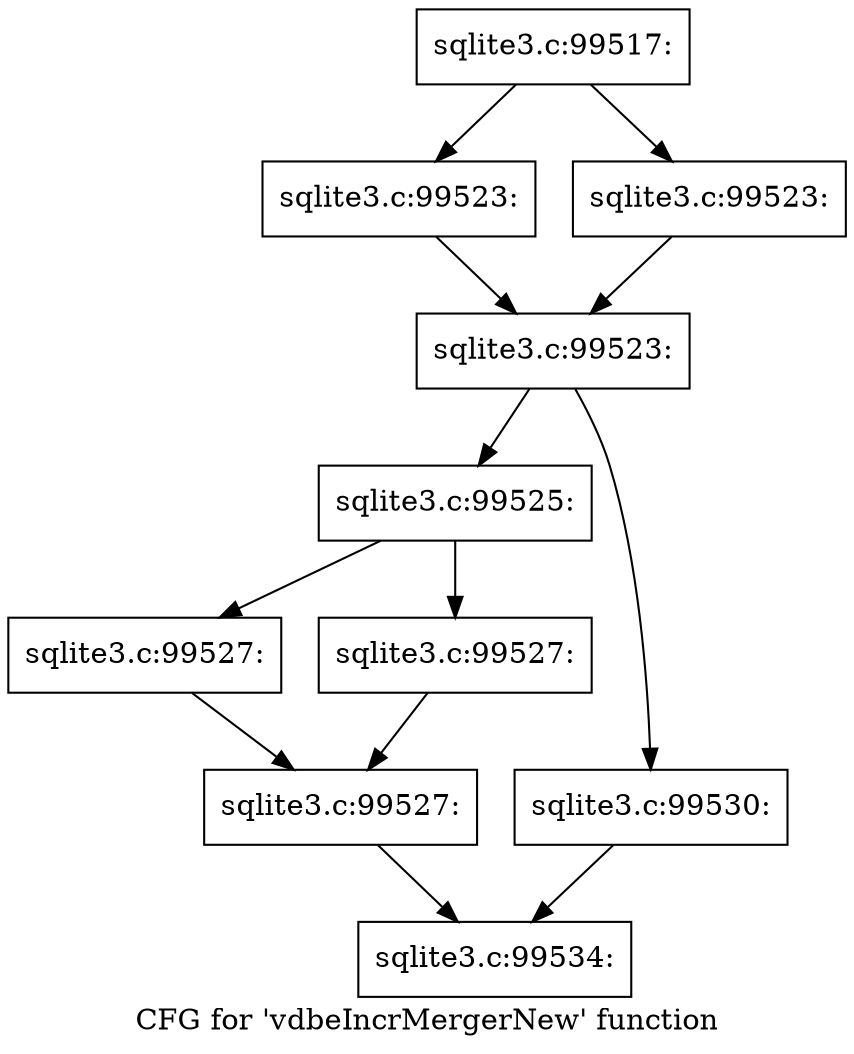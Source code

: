digraph "CFG for 'vdbeIncrMergerNew' function" {
	label="CFG for 'vdbeIncrMergerNew' function";

	Node0x55c0f77e8b40 [shape=record,label="{sqlite3.c:99517:}"];
	Node0x55c0f77e8b40 -> Node0x55c0f784a5b0;
	Node0x55c0f77e8b40 -> Node0x55c0f784a600;
	Node0x55c0f784a5b0 [shape=record,label="{sqlite3.c:99523:}"];
	Node0x55c0f784a5b0 -> Node0x55c0f784a650;
	Node0x55c0f784a600 [shape=record,label="{sqlite3.c:99523:}"];
	Node0x55c0f784a600 -> Node0x55c0f784a650;
	Node0x55c0f784a650 [shape=record,label="{sqlite3.c:99523:}"];
	Node0x55c0f784a650 -> Node0x55c0f784adc0;
	Node0x55c0f784a650 -> Node0x55c0f784ae60;
	Node0x55c0f784adc0 [shape=record,label="{sqlite3.c:99525:}"];
	Node0x55c0f784adc0 -> Node0x55c0f784b770;
	Node0x55c0f784adc0 -> Node0x55c0f784b7c0;
	Node0x55c0f784b770 [shape=record,label="{sqlite3.c:99527:}"];
	Node0x55c0f784b770 -> Node0x55c0f784b810;
	Node0x55c0f784b7c0 [shape=record,label="{sqlite3.c:99527:}"];
	Node0x55c0f784b7c0 -> Node0x55c0f784b810;
	Node0x55c0f784b810 [shape=record,label="{sqlite3.c:99527:}"];
	Node0x55c0f784b810 -> Node0x55c0f784ae10;
	Node0x55c0f784ae60 [shape=record,label="{sqlite3.c:99530:}"];
	Node0x55c0f784ae60 -> Node0x55c0f784ae10;
	Node0x55c0f784ae10 [shape=record,label="{sqlite3.c:99534:}"];
}
